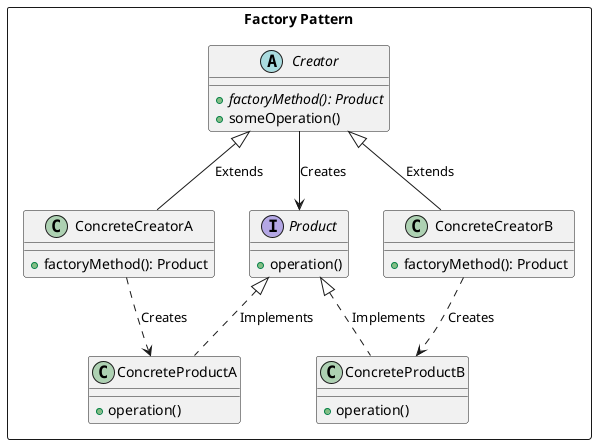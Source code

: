 @startuml
rectangle "Factory Pattern" {

interface Product {
    +operation()
}

class ConcreteProductA {
    +operation()
}

class ConcreteProductB {
    +operation()
}

abstract class Creator {
    +{abstract} factoryMethod(): Product
    +someOperation()
}

class ConcreteCreatorA {
    +factoryMethod(): Product
}

class ConcreteCreatorB {
    +factoryMethod(): Product
}

Product <|.. ConcreteProductA : Implements
Product <|.. ConcreteProductB : Implements
Creator <|-- ConcreteCreatorA : Extends
Creator <|-- ConcreteCreatorB : Extends
Creator --> Product : Creates
ConcreteCreatorA ..> ConcreteProductA : Creates
ConcreteCreatorB ..> ConcreteProductB : Creates

}
@enduml
